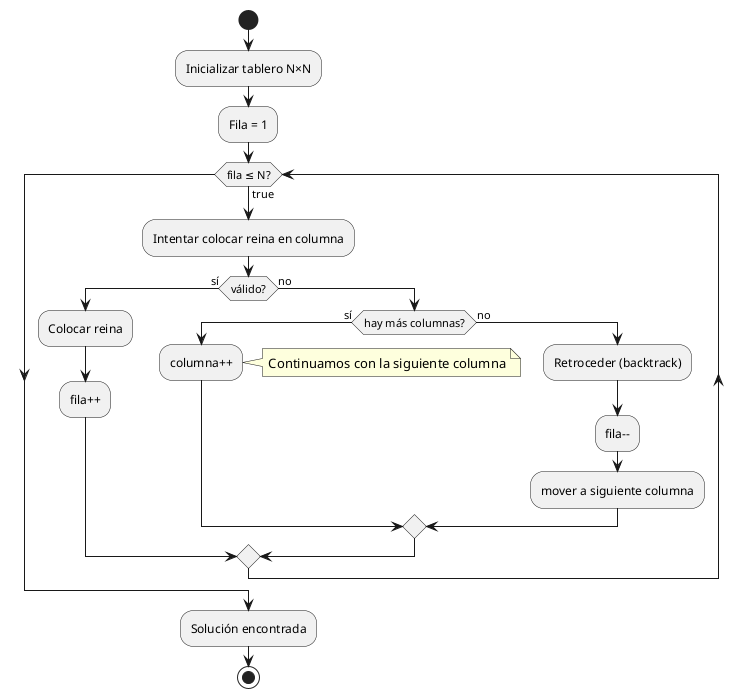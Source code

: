 @startuml
  start
  :Inicializar tablero N×N;
  :Fila = 1;
  while (fila ≤ N?) is (true)
    :Intentar colocar reina en columna;
    if (válido?) then (sí)
      :Colocar reina;
      :fila++;
    else (no)
      if (hay más columnas?) then (sí)
        :columna++;
        note right: Continuamos con la siguiente columna
      else (no)
        :Retroceder (backtrack);
        :fila--;
        :mover a siguiente columna;
      endif
    endif
  endwhile
  :Solución encontrada;
  stop
  @enduml